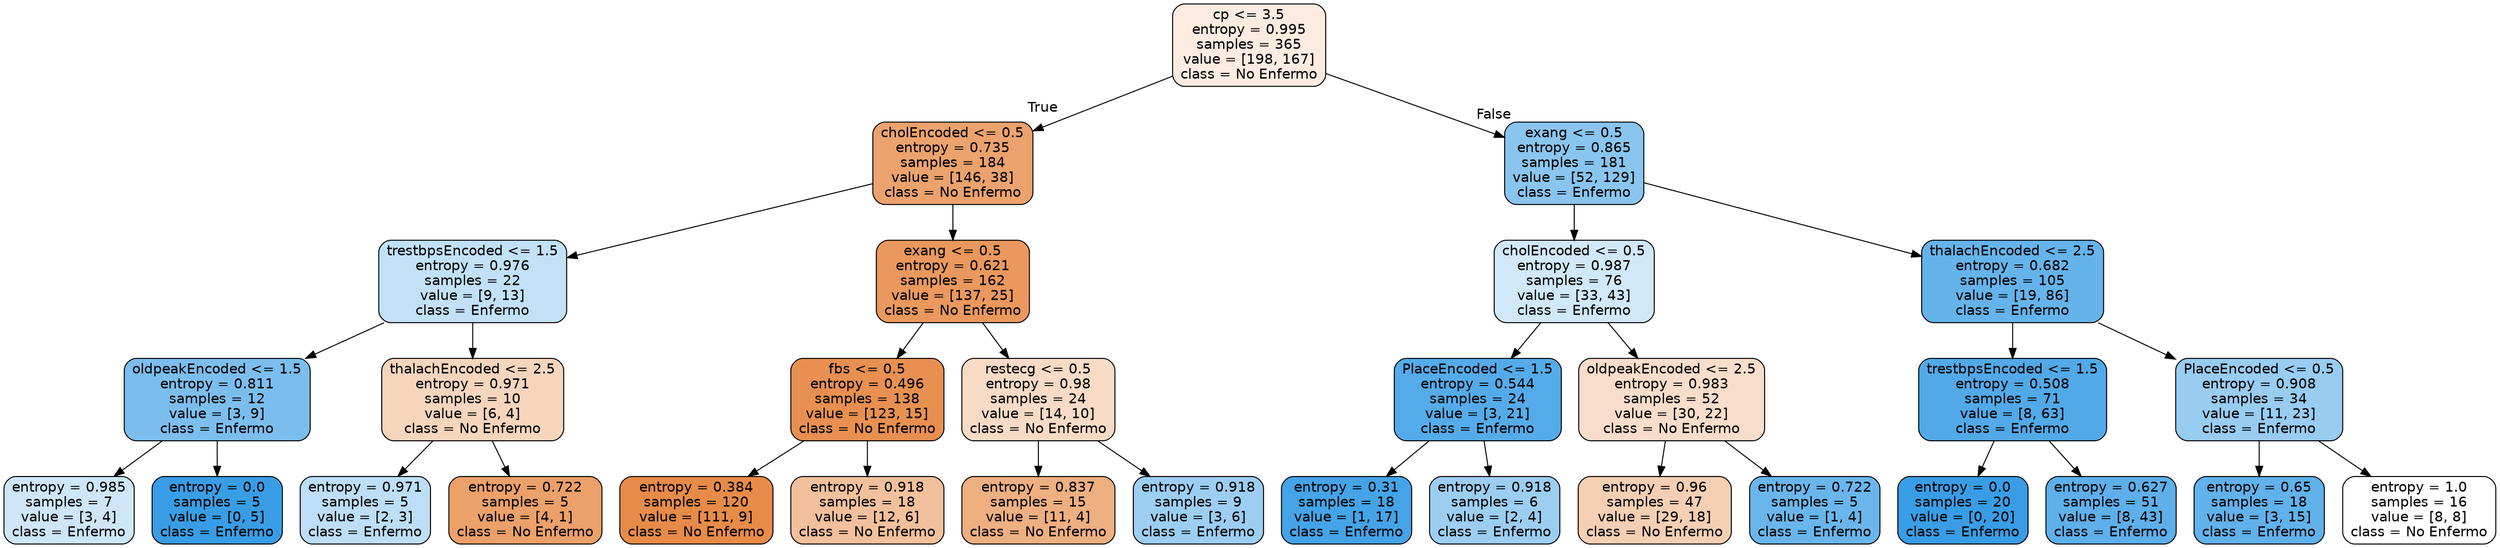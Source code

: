 digraph Tree {
node [shape=box, style="filled, rounded", color="black", fontname=helvetica] ;
edge [fontname=helvetica] ;
0 [label="cp <= 3.5\nentropy = 0.995\nsamples = 365\nvalue = [198, 167]\nclass = No Enfermo", fillcolor="#fbebe0"] ;
1 [label="cholEncoded <= 0.5\nentropy = 0.735\nsamples = 184\nvalue = [146, 38]\nclass = No Enfermo", fillcolor="#eca26d"] ;
0 -> 1 [labeldistance=2.5, labelangle=45, headlabel="True"] ;
2 [label="trestbpsEncoded <= 1.5\nentropy = 0.976\nsamples = 22\nvalue = [9, 13]\nclass = Enfermo", fillcolor="#c2e1f7"] ;
1 -> 2 ;
3 [label="oldpeakEncoded <= 1.5\nentropy = 0.811\nsamples = 12\nvalue = [3, 9]\nclass = Enfermo", fillcolor="#7bbeee"] ;
2 -> 3 ;
4 [label="entropy = 0.985\nsamples = 7\nvalue = [3, 4]\nclass = Enfermo", fillcolor="#cee6f8"] ;
3 -> 4 ;
5 [label="entropy = 0.0\nsamples = 5\nvalue = [0, 5]\nclass = Enfermo", fillcolor="#399de5"] ;
3 -> 5 ;
6 [label="thalachEncoded <= 2.5\nentropy = 0.971\nsamples = 10\nvalue = [6, 4]\nclass = No Enfermo", fillcolor="#f6d5bd"] ;
2 -> 6 ;
7 [label="entropy = 0.971\nsamples = 5\nvalue = [2, 3]\nclass = Enfermo", fillcolor="#bddef6"] ;
6 -> 7 ;
8 [label="entropy = 0.722\nsamples = 5\nvalue = [4, 1]\nclass = No Enfermo", fillcolor="#eca06a"] ;
6 -> 8 ;
9 [label="exang <= 0.5\nentropy = 0.621\nsamples = 162\nvalue = [137, 25]\nclass = No Enfermo", fillcolor="#ea985d"] ;
1 -> 9 ;
10 [label="fbs <= 0.5\nentropy = 0.496\nsamples = 138\nvalue = [123, 15]\nclass = No Enfermo", fillcolor="#e89051"] ;
9 -> 10 ;
11 [label="entropy = 0.384\nsamples = 120\nvalue = [111, 9]\nclass = No Enfermo", fillcolor="#e78b49"] ;
10 -> 11 ;
12 [label="entropy = 0.918\nsamples = 18\nvalue = [12, 6]\nclass = No Enfermo", fillcolor="#f2c09c"] ;
10 -> 12 ;
13 [label="restecg <= 0.5\nentropy = 0.98\nsamples = 24\nvalue = [14, 10]\nclass = No Enfermo", fillcolor="#f8dbc6"] ;
9 -> 13 ;
14 [label="entropy = 0.837\nsamples = 15\nvalue = [11, 4]\nclass = No Enfermo", fillcolor="#eeaf81"] ;
13 -> 14 ;
15 [label="entropy = 0.918\nsamples = 9\nvalue = [3, 6]\nclass = Enfermo", fillcolor="#9ccef2"] ;
13 -> 15 ;
16 [label="exang <= 0.5\nentropy = 0.865\nsamples = 181\nvalue = [52, 129]\nclass = Enfermo", fillcolor="#89c5ef"] ;
0 -> 16 [labeldistance=2.5, labelangle=-45, headlabel="False"] ;
17 [label="cholEncoded <= 0.5\nentropy = 0.987\nsamples = 76\nvalue = [33, 43]\nclass = Enfermo", fillcolor="#d1e8f9"] ;
16 -> 17 ;
18 [label="PlaceEncoded <= 1.5\nentropy = 0.544\nsamples = 24\nvalue = [3, 21]\nclass = Enfermo", fillcolor="#55abe9"] ;
17 -> 18 ;
19 [label="entropy = 0.31\nsamples = 18\nvalue = [1, 17]\nclass = Enfermo", fillcolor="#45a3e7"] ;
18 -> 19 ;
20 [label="entropy = 0.918\nsamples = 6\nvalue = [2, 4]\nclass = Enfermo", fillcolor="#9ccef2"] ;
18 -> 20 ;
21 [label="oldpeakEncoded <= 2.5\nentropy = 0.983\nsamples = 52\nvalue = [30, 22]\nclass = No Enfermo", fillcolor="#f8ddca"] ;
17 -> 21 ;
22 [label="entropy = 0.96\nsamples = 47\nvalue = [29, 18]\nclass = No Enfermo", fillcolor="#f5cfb4"] ;
21 -> 22 ;
23 [label="entropy = 0.722\nsamples = 5\nvalue = [1, 4]\nclass = Enfermo", fillcolor="#6ab6ec"] ;
21 -> 23 ;
24 [label="thalachEncoded <= 2.5\nentropy = 0.682\nsamples = 105\nvalue = [19, 86]\nclass = Enfermo", fillcolor="#65b3eb"] ;
16 -> 24 ;
25 [label="trestbpsEncoded <= 1.5\nentropy = 0.508\nsamples = 71\nvalue = [8, 63]\nclass = Enfermo", fillcolor="#52a9e8"] ;
24 -> 25 ;
26 [label="entropy = 0.0\nsamples = 20\nvalue = [0, 20]\nclass = Enfermo", fillcolor="#399de5"] ;
25 -> 26 ;
27 [label="entropy = 0.627\nsamples = 51\nvalue = [8, 43]\nclass = Enfermo", fillcolor="#5eafea"] ;
25 -> 27 ;
28 [label="PlaceEncoded <= 0.5\nentropy = 0.908\nsamples = 34\nvalue = [11, 23]\nclass = Enfermo", fillcolor="#98ccf1"] ;
24 -> 28 ;
29 [label="entropy = 0.65\nsamples = 18\nvalue = [3, 15]\nclass = Enfermo", fillcolor="#61b1ea"] ;
28 -> 29 ;
30 [label="entropy = 1.0\nsamples = 16\nvalue = [8, 8]\nclass = No Enfermo", fillcolor="#ffffff"] ;
28 -> 30 ;
}